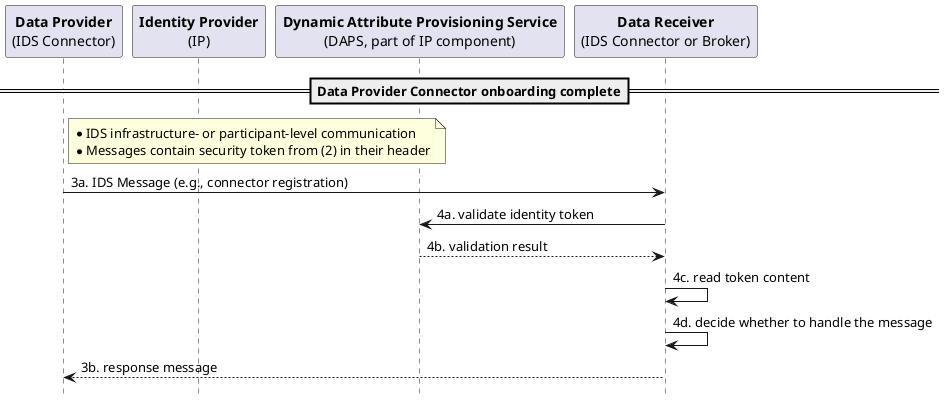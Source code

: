 @startuml

hide footbox

participant "**Data Provider**\n(IDS Connector)" as C
participant "**Identity Provider**\n(IP)" as IDP
participant "**Dynamic Attribute Provisioning Service**\n(DAPS, part of IP component)" as DAPS
participant "**Data Receiver**\n(IDS Connector or Broker)" as P

== Data Provider Connector onboarding complete==

note right of C: *IDS infrastructure- or participant-level communication\n*Messages contain security token from (2) in their header
C -> P: 3a. IDS Message (e.g., connector registration)

P -> DAPS: 4a. validate identity token
P <-- DAPS: 4b. validation result
P -> P: 4c. read token content
P -> P: 4d. decide whether to handle the message

C <-- P: 3b. response message

@enduml
